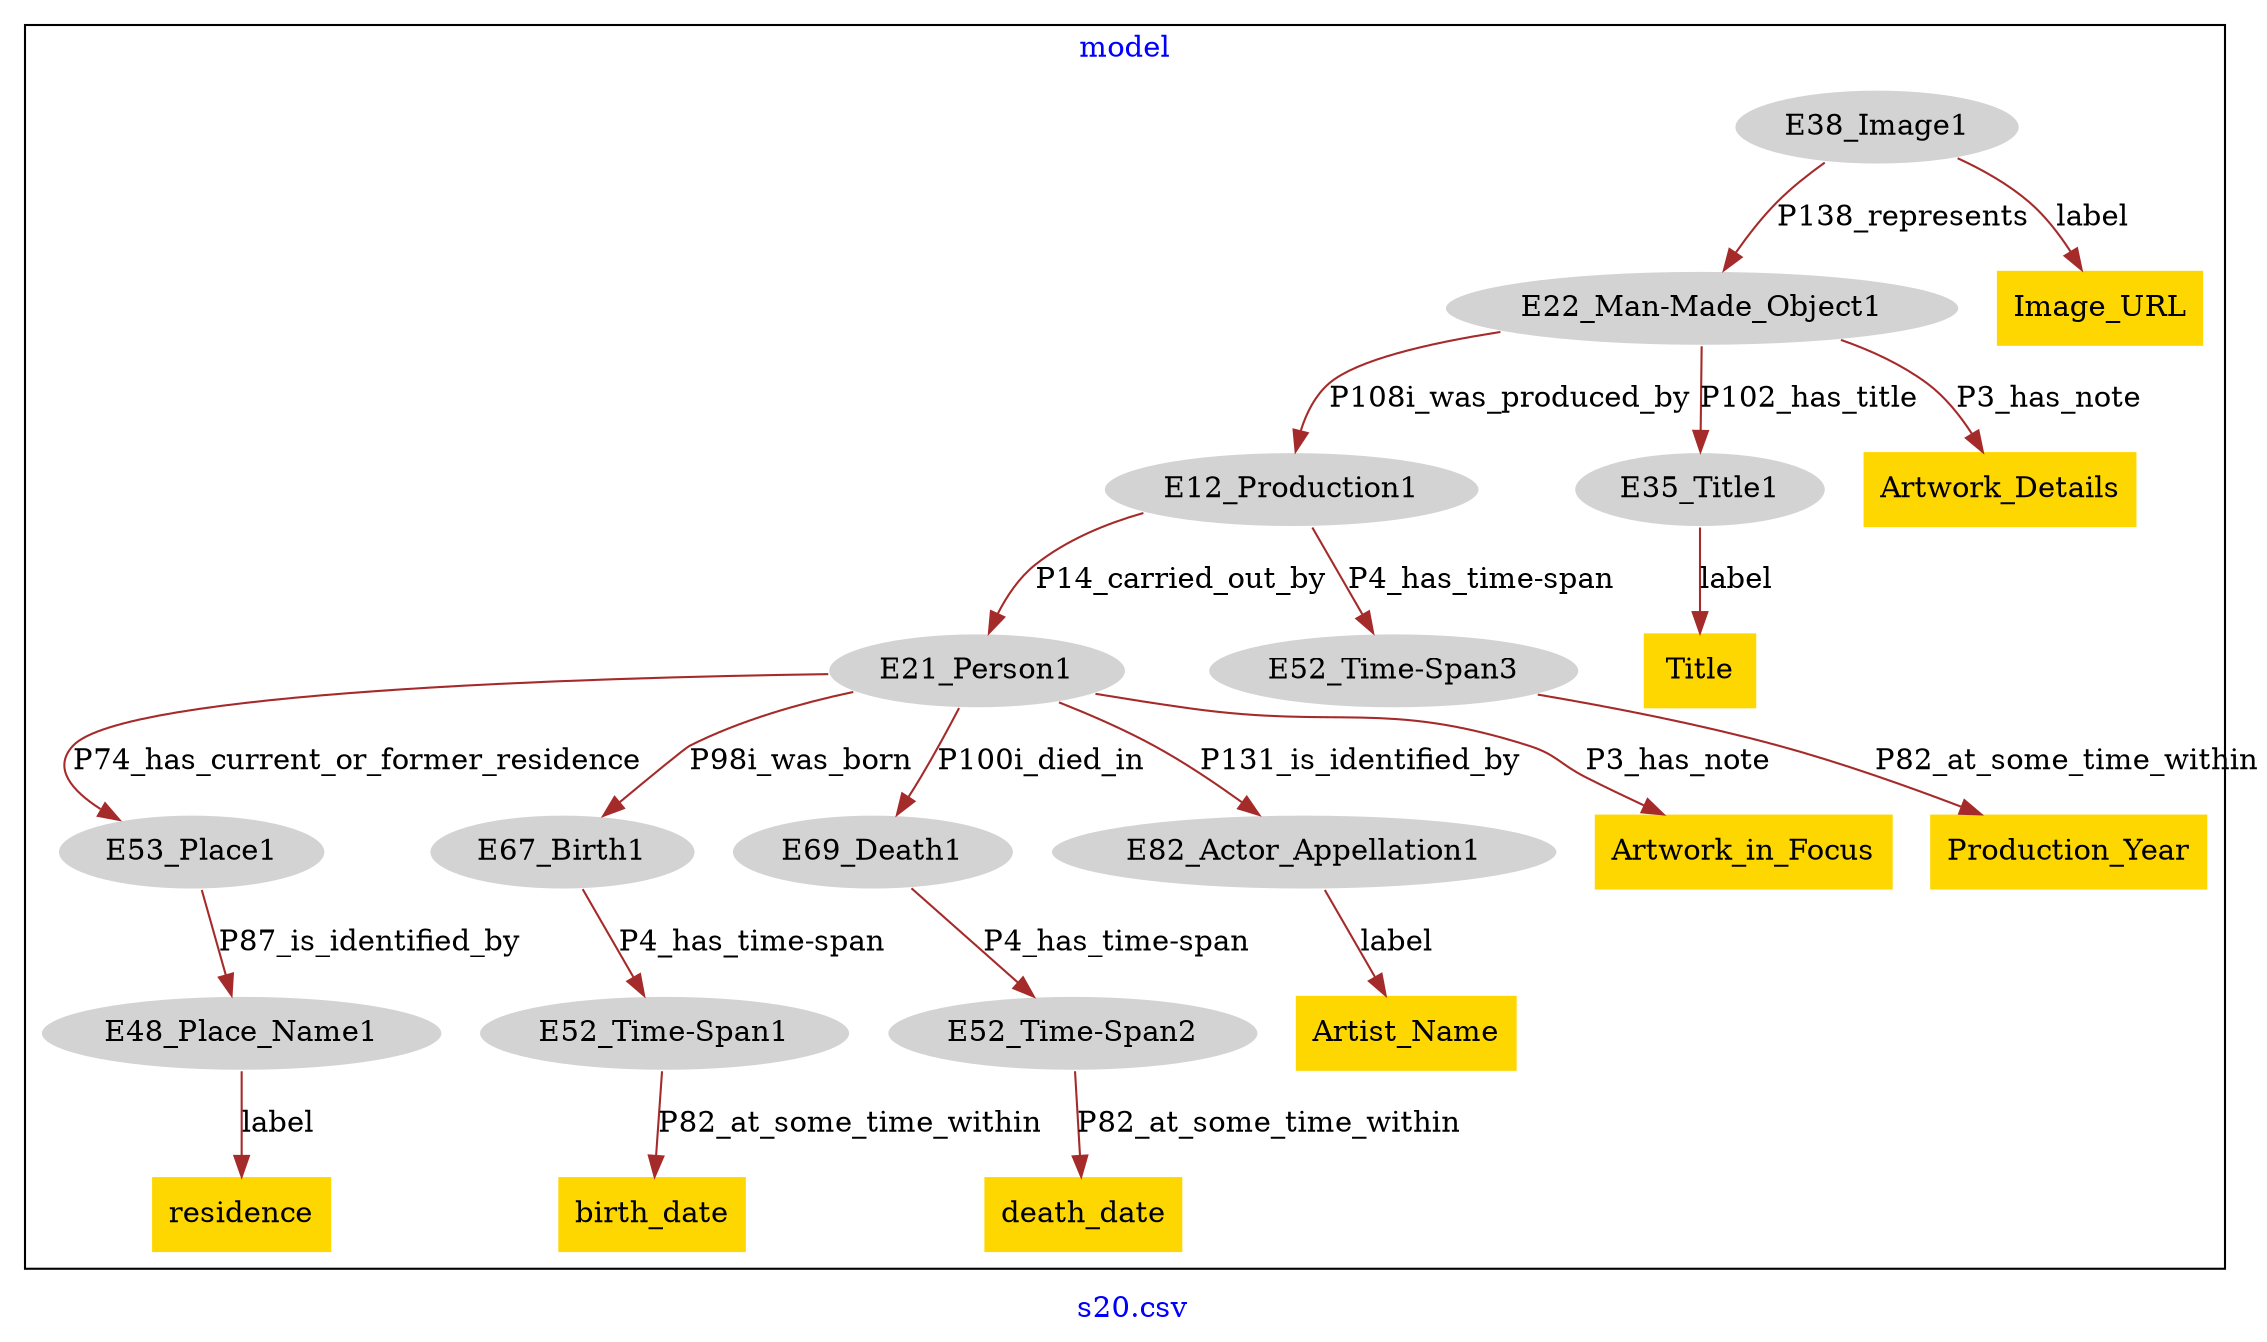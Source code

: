 digraph n0 {
fontcolor="blue"
remincross="true"
label="s20.csv"
subgraph cluster {
label="model"
n2[style="filled",color="white",fillcolor="lightgray",label="E12_Production1"];
n3[style="filled",color="white",fillcolor="lightgray",label="E21_Person1"];
n4[style="filled",color="white",fillcolor="lightgray",label="E52_Time-Span3"];
n5[style="filled",color="white",fillcolor="lightgray",label="E53_Place1"];
n6[style="filled",color="white",fillcolor="lightgray",label="E67_Birth1"];
n7[style="filled",color="white",fillcolor="lightgray",label="E69_Death1"];
n8[style="filled",color="white",fillcolor="lightgray",label="E82_Actor_Appellation1"];
n9[style="filled",color="white",fillcolor="lightgray",label="E22_Man-Made_Object1"];
n10[style="filled",color="white",fillcolor="lightgray",label="E35_Title1"];
n11[style="filled",color="white",fillcolor="lightgray",label="E38_Image1"];
n12[style="filled",color="white",fillcolor="lightgray",label="E48_Place_Name1"];
n13[style="filled",color="white",fillcolor="lightgray",label="E52_Time-Span1"];
n14[style="filled",color="white",fillcolor="lightgray",label="E52_Time-Span2"];
n15[shape="plaintext",style="filled",fillcolor="gold",label="Production_Year"];
n16[shape="plaintext",style="filled",fillcolor="gold",label="Title"];
n17[shape="plaintext",style="filled",fillcolor="gold",label="death_date"];
n18[shape="plaintext",style="filled",fillcolor="gold",label="birth_date"];
n19[shape="plaintext",style="filled",fillcolor="gold",label="Image_URL"];
n20[shape="plaintext",style="filled",fillcolor="gold",label="Artwork_in_Focus"];
n21[shape="plaintext",style="filled",fillcolor="gold",label="Artwork_Details"];
n22[shape="plaintext",style="filled",fillcolor="gold",label="residence"];
n23[shape="plaintext",style="filled",fillcolor="gold",label="Artist_Name"];
}
n2 -> n3[color="brown",fontcolor="black",label="P14_carried_out_by"]
n2 -> n4[color="brown",fontcolor="black",label="P4_has_time-span"]
n3 -> n5[color="brown",fontcolor="black",label="P74_has_current_or_former_residence"]
n3 -> n6[color="brown",fontcolor="black",label="P98i_was_born"]
n3 -> n7[color="brown",fontcolor="black",label="P100i_died_in"]
n3 -> n8[color="brown",fontcolor="black",label="P131_is_identified_by"]
n9 -> n2[color="brown",fontcolor="black",label="P108i_was_produced_by"]
n9 -> n10[color="brown",fontcolor="black",label="P102_has_title"]
n11 -> n9[color="brown",fontcolor="black",label="P138_represents"]
n5 -> n12[color="brown",fontcolor="black",label="P87_is_identified_by"]
n6 -> n13[color="brown",fontcolor="black",label="P4_has_time-span"]
n7 -> n14[color="brown",fontcolor="black",label="P4_has_time-span"]
n4 -> n15[color="brown",fontcolor="black",label="P82_at_some_time_within"]
n10 -> n16[color="brown",fontcolor="black",label="label"]
n14 -> n17[color="brown",fontcolor="black",label="P82_at_some_time_within"]
n13 -> n18[color="brown",fontcolor="black",label="P82_at_some_time_within"]
n11 -> n19[color="brown",fontcolor="black",label="label"]
n3 -> n20[color="brown",fontcolor="black",label="P3_has_note"]
n9 -> n21[color="brown",fontcolor="black",label="P3_has_note"]
n12 -> n22[color="brown",fontcolor="black",label="label"]
n8 -> n23[color="brown",fontcolor="black",label="label"]
}
